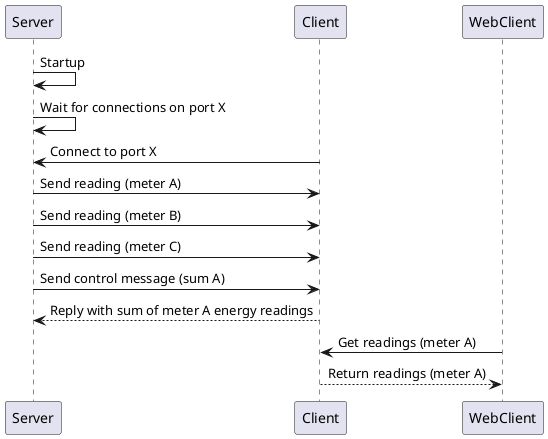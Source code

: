 @startuml

Server -> Server: Startup
Server -> Server: Wait for connections on port X

Client -> Server: Connect to port X

Server -> Client: Send reading (meter A)
Server -> Client: Send reading (meter B)
Server -> Client: Send reading (meter C)
Server -> Client: Send control message (sum A)
Client --> Server: Reply with sum of meter A energy readings

WebClient -> Client: Get readings (meter A)
Client --> WebClient: Return readings (meter A)
@enduml